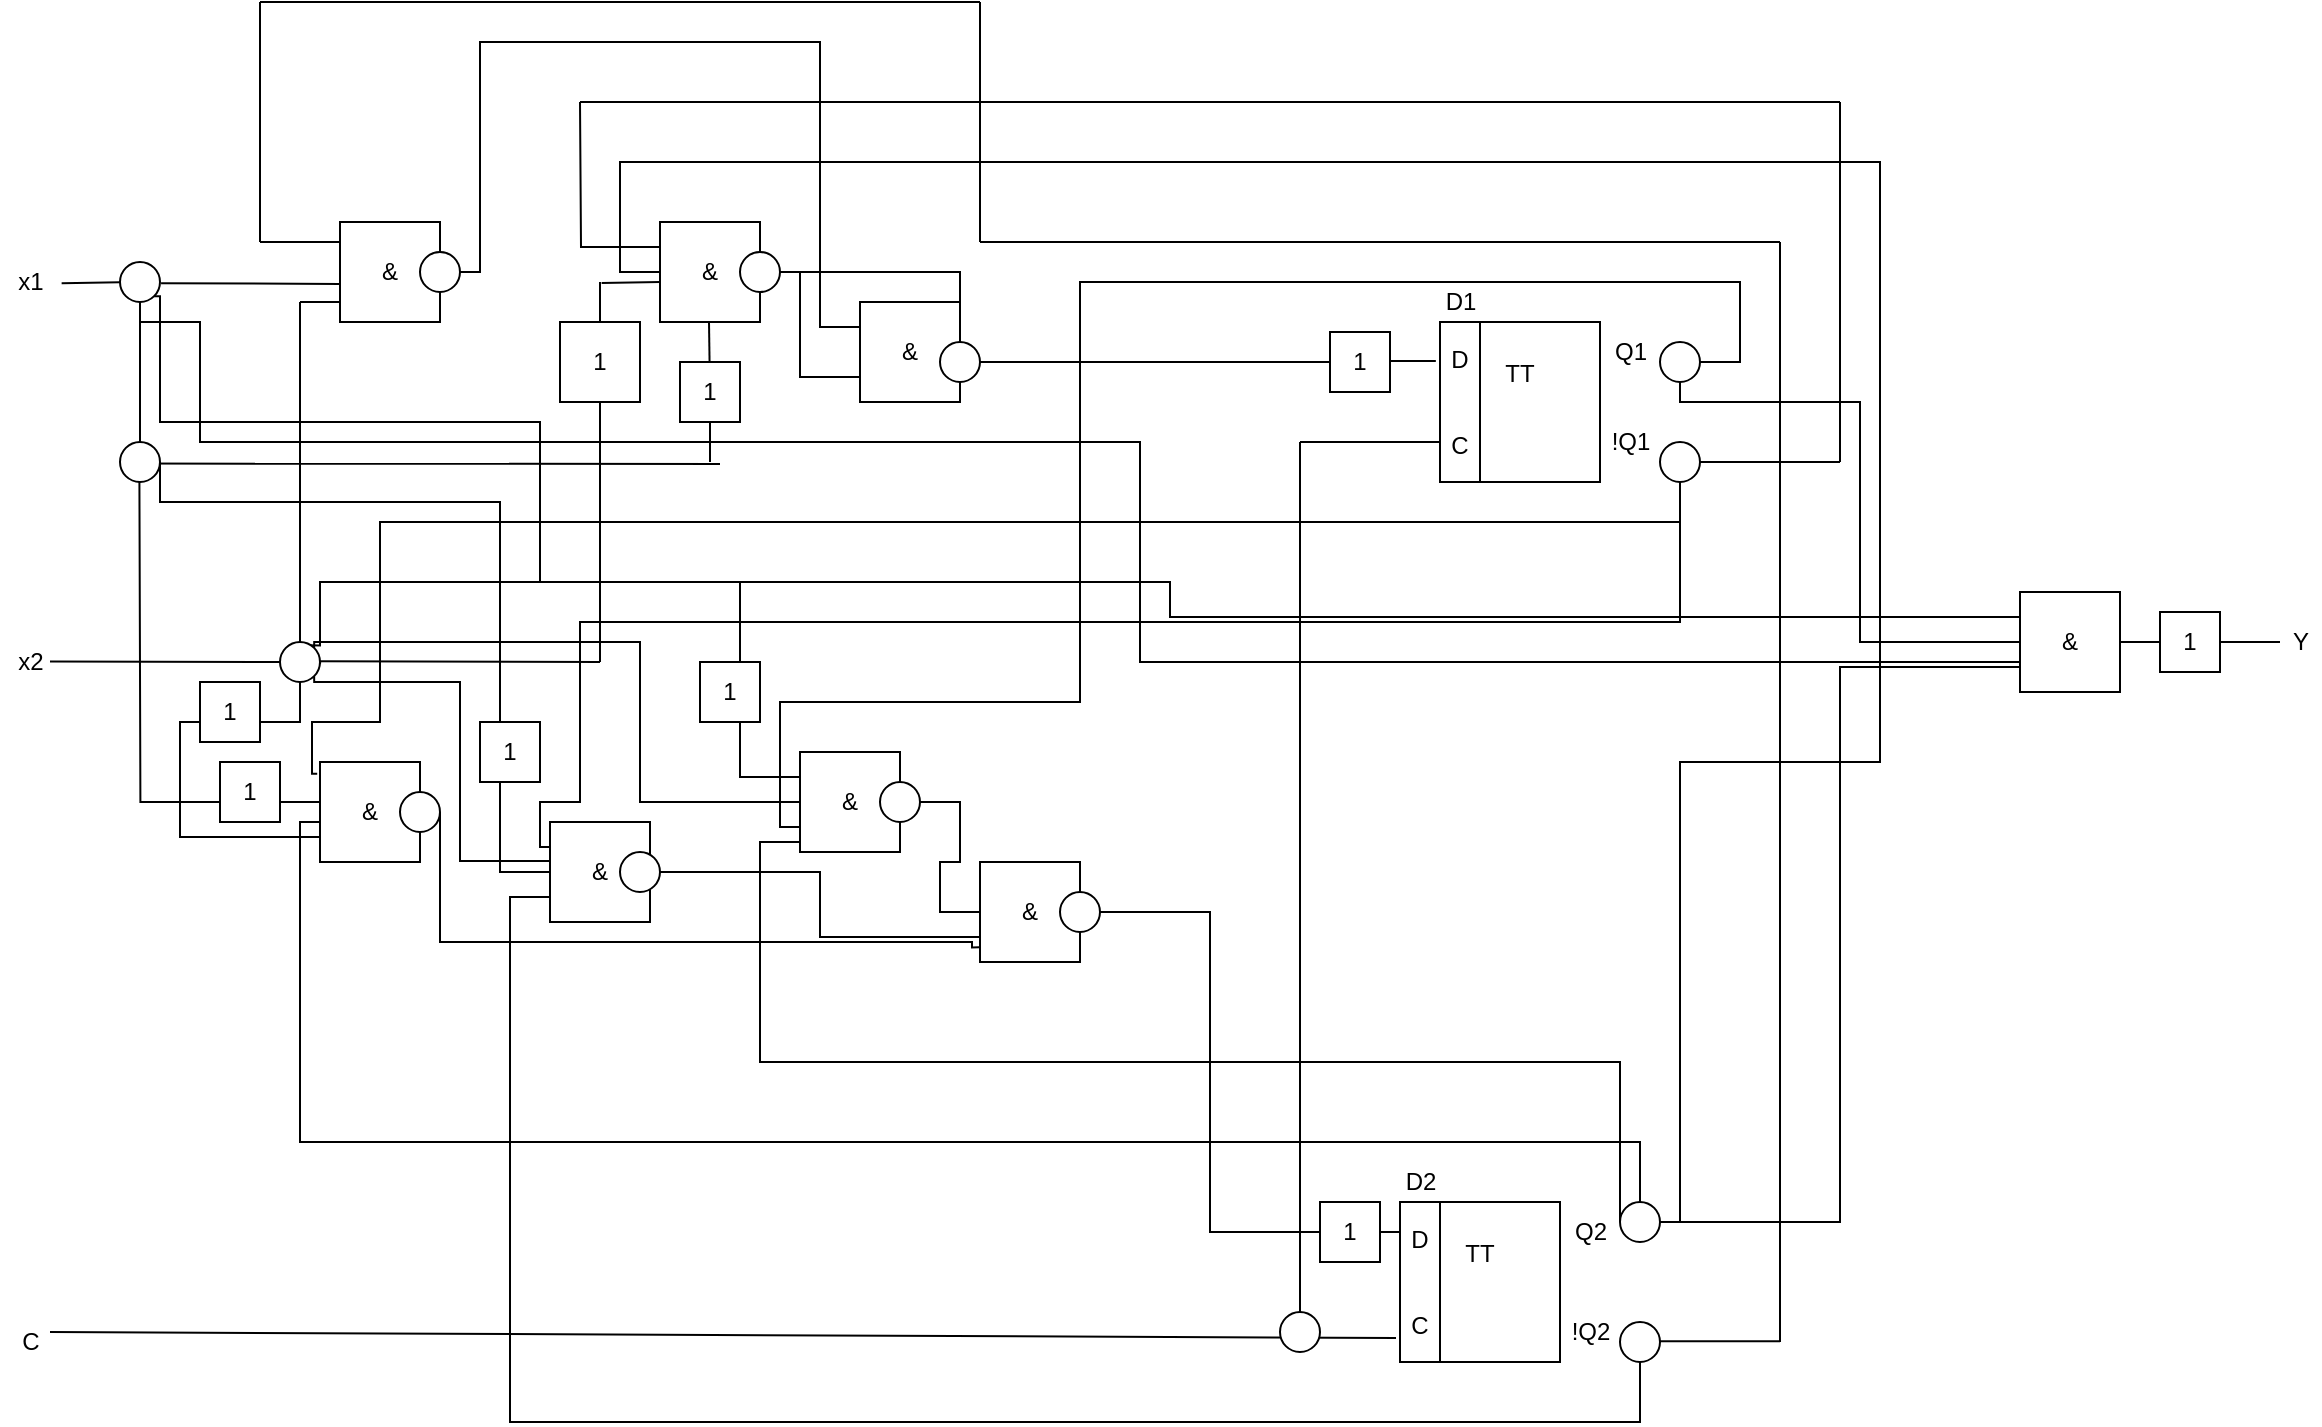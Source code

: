 <mxfile version="18.1.3" type="device"><diagram id="ZT6Itj3kqm267kz1-Qmz" name="Page-1"><mxGraphModel dx="1625" dy="2544" grid="1" gridSize="10" guides="1" tooltips="1" connect="1" arrows="1" fold="1" page="1" pageScale="1" pageWidth="1200" pageHeight="1600" math="0" shadow="0"><root><mxCell id="0"/><mxCell id="1" parent="0"/><mxCell id="6vRaYFMp5CqUmqlWnU94-1" value="TT&lt;br&gt;&lt;br&gt;&lt;br&gt;" style="whiteSpace=wrap;html=1;aspect=fixed;" vertex="1" parent="1"><mxGeometry x="750" y="120" width="80" height="80" as="geometry"/></mxCell><mxCell id="6vRaYFMp5CqUmqlWnU94-2" value="" style="endArrow=none;html=1;rounded=0;exitX=0.25;exitY=1;exitDx=0;exitDy=0;" edge="1" parent="1" source="6vRaYFMp5CqUmqlWnU94-1"><mxGeometry width="50" height="50" relative="1" as="geometry"><mxPoint x="720" y="170" as="sourcePoint"/><mxPoint x="770" y="120" as="targetPoint"/></mxGeometry></mxCell><mxCell id="6vRaYFMp5CqUmqlWnU94-5" value="D&lt;br&gt;&lt;br&gt;&lt;br&gt;C" style="text;html=1;strokeColor=none;fillColor=none;align=center;verticalAlign=middle;whiteSpace=wrap;rounded=0;" vertex="1" parent="1"><mxGeometry x="730" y="145" width="60" height="30" as="geometry"/></mxCell><mxCell id="6vRaYFMp5CqUmqlWnU94-6" value="TT&lt;br&gt;&lt;br&gt;&lt;br&gt;" style="whiteSpace=wrap;html=1;aspect=fixed;" vertex="1" parent="1"><mxGeometry x="730" y="560" width="80" height="80" as="geometry"/></mxCell><mxCell id="6vRaYFMp5CqUmqlWnU94-7" value="" style="endArrow=none;html=1;rounded=0;exitX=0.25;exitY=1;exitDx=0;exitDy=0;" edge="1" source="6vRaYFMp5CqUmqlWnU94-6" parent="1"><mxGeometry width="50" height="50" relative="1" as="geometry"><mxPoint x="700" y="610" as="sourcePoint"/><mxPoint x="750" y="560" as="targetPoint"/></mxGeometry></mxCell><mxCell id="6vRaYFMp5CqUmqlWnU94-8" value="D&lt;br&gt;&lt;br&gt;&lt;br&gt;C" style="text;html=1;strokeColor=none;fillColor=none;align=center;verticalAlign=middle;whiteSpace=wrap;rounded=0;" vertex="1" parent="1"><mxGeometry x="710" y="585" width="60" height="30" as="geometry"/></mxCell><mxCell id="6vRaYFMp5CqUmqlWnU94-10" value="x1" style="text;html=1;align=center;verticalAlign=middle;resizable=0;points=[];autosize=1;strokeColor=none;fillColor=none;" vertex="1" parent="1"><mxGeometry x="30" y="90" width="30" height="20" as="geometry"/></mxCell><mxCell id="6vRaYFMp5CqUmqlWnU94-11" value="x2" style="text;html=1;align=center;verticalAlign=middle;resizable=0;points=[];autosize=1;strokeColor=none;fillColor=none;" vertex="1" parent="1"><mxGeometry x="30" y="280" width="30" height="20" as="geometry"/></mxCell><mxCell id="6vRaYFMp5CqUmqlWnU94-12" value="C" style="text;html=1;align=center;verticalAlign=middle;resizable=0;points=[];autosize=1;strokeColor=none;fillColor=none;" vertex="1" parent="1"><mxGeometry x="35" y="620" width="20" height="20" as="geometry"/></mxCell><mxCell id="6vRaYFMp5CqUmqlWnU94-13" value="Y" style="text;html=1;align=center;verticalAlign=middle;resizable=0;points=[];autosize=1;strokeColor=none;fillColor=none;" vertex="1" parent="1"><mxGeometry x="1170" y="270" width="20" height="20" as="geometry"/></mxCell><mxCell id="6vRaYFMp5CqUmqlWnU94-14" value="Q1" style="text;html=1;align=center;verticalAlign=middle;resizable=0;points=[];autosize=1;strokeColor=none;fillColor=none;" vertex="1" parent="1"><mxGeometry x="830" y="125" width="30" height="20" as="geometry"/></mxCell><mxCell id="6vRaYFMp5CqUmqlWnU94-15" value="Q2" style="text;html=1;align=center;verticalAlign=middle;resizable=0;points=[];autosize=1;strokeColor=none;fillColor=none;" vertex="1" parent="1"><mxGeometry x="810" y="565" width="30" height="20" as="geometry"/></mxCell><mxCell id="6vRaYFMp5CqUmqlWnU94-16" value="!Q2" style="text;html=1;align=center;verticalAlign=middle;resizable=0;points=[];autosize=1;strokeColor=none;fillColor=none;" vertex="1" parent="1"><mxGeometry x="810" y="615" width="30" height="20" as="geometry"/></mxCell><mxCell id="6vRaYFMp5CqUmqlWnU94-17" value="!Q1" style="text;html=1;align=center;verticalAlign=middle;resizable=0;points=[];autosize=1;strokeColor=none;fillColor=none;" vertex="1" parent="1"><mxGeometry x="830" y="170" width="30" height="20" as="geometry"/></mxCell><mxCell id="6vRaYFMp5CqUmqlWnU94-20" value="D1" style="text;html=1;align=center;verticalAlign=middle;resizable=0;points=[];autosize=1;strokeColor=none;fillColor=none;" vertex="1" parent="1"><mxGeometry x="745" y="100" width="30" height="20" as="geometry"/></mxCell><mxCell id="6vRaYFMp5CqUmqlWnU94-21" value="D2" style="text;html=1;align=center;verticalAlign=middle;resizable=0;points=[];autosize=1;strokeColor=none;fillColor=none;" vertex="1" parent="1"><mxGeometry x="725" y="540" width="30" height="20" as="geometry"/></mxCell><mxCell id="6vRaYFMp5CqUmqlWnU94-22" value="" style="endArrow=none;html=1;rounded=0;entryX=-0.025;entryY=0.85;entryDx=0;entryDy=0;entryPerimeter=0;" edge="1" parent="1" target="6vRaYFMp5CqUmqlWnU94-6"><mxGeometry width="50" height="50" relative="1" as="geometry"><mxPoint x="55" y="625" as="sourcePoint"/><mxPoint x="710" y="625" as="targetPoint"/></mxGeometry></mxCell><mxCell id="6vRaYFMp5CqUmqlWnU94-28" value="" style="ellipse;whiteSpace=wrap;html=1;aspect=fixed;" vertex="1" parent="1"><mxGeometry x="670" y="615" width="20" height="20" as="geometry"/></mxCell><mxCell id="6vRaYFMp5CqUmqlWnU94-31" value="" style="endArrow=none;html=1;rounded=0;strokeColor=default;exitX=0.5;exitY=0;exitDx=0;exitDy=0;" edge="1" parent="1" source="6vRaYFMp5CqUmqlWnU94-28"><mxGeometry width="50" height="50" relative="1" as="geometry"><mxPoint x="650" y="470" as="sourcePoint"/><mxPoint x="680" y="180" as="targetPoint"/></mxGeometry></mxCell><mxCell id="6vRaYFMp5CqUmqlWnU94-32" value="" style="endArrow=none;html=1;rounded=0;strokeColor=default;entryX=0;entryY=0.75;entryDx=0;entryDy=0;" edge="1" parent="1" target="6vRaYFMp5CqUmqlWnU94-1"><mxGeometry width="50" height="50" relative="1" as="geometry"><mxPoint x="680" y="180" as="sourcePoint"/><mxPoint x="740" y="160" as="targetPoint"/></mxGeometry></mxCell><mxCell id="6vRaYFMp5CqUmqlWnU94-34" value="&amp;amp;" style="whiteSpace=wrap;html=1;aspect=fixed;" vertex="1" parent="1"><mxGeometry x="200" y="70" width="50" height="50" as="geometry"/></mxCell><mxCell id="6vRaYFMp5CqUmqlWnU94-35" value="" style="endArrow=none;html=1;rounded=0;strokeColor=default;exitX=1.027;exitY=0.53;exitDx=0;exitDy=0;exitPerimeter=0;startArrow=none;" edge="1" parent="1" source="6vRaYFMp5CqUmqlWnU94-55"><mxGeometry width="50" height="50" relative="1" as="geometry"><mxPoint x="90" y="140" as="sourcePoint"/><mxPoint x="200" y="101" as="targetPoint"/></mxGeometry></mxCell><mxCell id="6vRaYFMp5CqUmqlWnU94-36" value="" style="endArrow=none;html=1;rounded=0;strokeColor=default;" edge="1" parent="1"><mxGeometry width="50" height="50" relative="1" as="geometry"><mxPoint x="920" y="630" as="sourcePoint"/><mxPoint x="920" y="240" as="targetPoint"/></mxGeometry></mxCell><mxCell id="6vRaYFMp5CqUmqlWnU94-37" value="" style="endArrow=none;html=1;rounded=0;strokeColor=default;" edge="1" parent="1"><mxGeometry width="50" height="50" relative="1" as="geometry"><mxPoint x="840" y="629.58" as="sourcePoint"/><mxPoint x="920" y="629.58" as="targetPoint"/></mxGeometry></mxCell><mxCell id="6vRaYFMp5CqUmqlWnU94-38" value="" style="endArrow=none;html=1;rounded=0;strokeColor=default;" edge="1" parent="1"><mxGeometry width="50" height="50" relative="1" as="geometry"><mxPoint x="920" y="240" as="sourcePoint"/><mxPoint x="920" y="80" as="targetPoint"/></mxGeometry></mxCell><mxCell id="6vRaYFMp5CqUmqlWnU94-39" value="" style="endArrow=none;html=1;rounded=0;strokeColor=default;" edge="1" parent="1"><mxGeometry width="50" height="50" relative="1" as="geometry"><mxPoint x="520" y="80" as="sourcePoint"/><mxPoint x="920" y="80" as="targetPoint"/></mxGeometry></mxCell><mxCell id="6vRaYFMp5CqUmqlWnU94-40" value="" style="endArrow=none;html=1;rounded=0;strokeColor=default;" edge="1" parent="1"><mxGeometry width="50" height="50" relative="1" as="geometry"><mxPoint x="520" y="80" as="sourcePoint"/><mxPoint x="520" y="-40" as="targetPoint"/></mxGeometry></mxCell><mxCell id="6vRaYFMp5CqUmqlWnU94-41" value="" style="endArrow=none;html=1;rounded=0;strokeColor=default;" edge="1" parent="1"><mxGeometry width="50" height="50" relative="1" as="geometry"><mxPoint x="160" y="-40" as="sourcePoint"/><mxPoint x="520" y="-40" as="targetPoint"/></mxGeometry></mxCell><mxCell id="6vRaYFMp5CqUmqlWnU94-42" value="" style="endArrow=none;html=1;rounded=0;strokeColor=default;startArrow=none;" edge="1" parent="1"><mxGeometry width="50" height="50" relative="1" as="geometry"><mxPoint x="160" y="50" as="sourcePoint"/><mxPoint x="160" y="-40" as="targetPoint"/></mxGeometry></mxCell><mxCell id="6vRaYFMp5CqUmqlWnU94-43" value="" style="endArrow=none;html=1;rounded=0;strokeColor=default;" edge="1" parent="1"><mxGeometry width="50" height="50" relative="1" as="geometry"><mxPoint x="160" y="80" as="sourcePoint"/><mxPoint x="200" y="80" as="targetPoint"/></mxGeometry></mxCell><mxCell id="6vRaYFMp5CqUmqlWnU94-45" value="" style="endArrow=none;html=1;rounded=0;strokeColor=default;" edge="1" parent="1"><mxGeometry width="50" height="50" relative="1" as="geometry"><mxPoint x="160" y="80" as="sourcePoint"/><mxPoint x="160" y="50" as="targetPoint"/></mxGeometry></mxCell><mxCell id="6vRaYFMp5CqUmqlWnU94-97" style="edgeStyle=orthogonalEdgeStyle;rounded=0;orthogonalLoop=1;jettySize=auto;html=1;entryX=0;entryY=0.6;entryDx=0;entryDy=0;entryPerimeter=0;endArrow=none;endFill=0;strokeColor=default;" edge="1" parent="1" source="6vRaYFMp5CqUmqlWnU94-46" target="6vRaYFMp5CqUmqlWnU94-86"><mxGeometry relative="1" as="geometry"><Array as="points"><mxPoint x="850" y="530"/><mxPoint x="180" y="530"/><mxPoint x="180" y="370"/></Array></mxGeometry></mxCell><mxCell id="6vRaYFMp5CqUmqlWnU94-118" style="edgeStyle=orthogonalEdgeStyle;rounded=0;orthogonalLoop=1;jettySize=auto;html=1;entryX=0;entryY=0.9;entryDx=0;entryDy=0;entryPerimeter=0;endArrow=none;endFill=0;strokeColor=default;" edge="1" parent="1" source="6vRaYFMp5CqUmqlWnU94-46" target="6vRaYFMp5CqUmqlWnU94-113"><mxGeometry relative="1" as="geometry"><Array as="points"><mxPoint x="840" y="490"/><mxPoint x="410" y="490"/><mxPoint x="410" y="380"/></Array></mxGeometry></mxCell><mxCell id="6vRaYFMp5CqUmqlWnU94-135" style="edgeStyle=orthogonalEdgeStyle;rounded=0;orthogonalLoop=1;jettySize=auto;html=1;entryX=0;entryY=0.75;entryDx=0;entryDy=0;endArrow=none;endFill=0;strokeColor=default;" edge="1" parent="1" source="6vRaYFMp5CqUmqlWnU94-46" target="6vRaYFMp5CqUmqlWnU94-129"><mxGeometry relative="1" as="geometry"/></mxCell><mxCell id="6vRaYFMp5CqUmqlWnU94-46" value="" style="ellipse;whiteSpace=wrap;html=1;aspect=fixed;" vertex="1" parent="1"><mxGeometry x="840" y="560" width="20" height="20" as="geometry"/></mxCell><mxCell id="6vRaYFMp5CqUmqlWnU94-103" style="edgeStyle=orthogonalEdgeStyle;rounded=0;orthogonalLoop=1;jettySize=auto;html=1;entryX=0;entryY=0.75;entryDx=0;entryDy=0;endArrow=none;endFill=0;strokeColor=default;" edge="1" parent="1" source="6vRaYFMp5CqUmqlWnU94-48" target="6vRaYFMp5CqUmqlWnU94-98"><mxGeometry relative="1" as="geometry"><Array as="points"><mxPoint x="850" y="670"/><mxPoint x="285" y="670"/><mxPoint x="285" y="407"/></Array></mxGeometry></mxCell><mxCell id="6vRaYFMp5CqUmqlWnU94-48" value="" style="ellipse;whiteSpace=wrap;html=1;aspect=fixed;" vertex="1" parent="1"><mxGeometry x="840" y="620" width="20" height="20" as="geometry"/></mxCell><mxCell id="6vRaYFMp5CqUmqlWnU94-117" style="edgeStyle=orthogonalEdgeStyle;rounded=0;orthogonalLoop=1;jettySize=auto;html=1;entryX=0;entryY=0.75;entryDx=0;entryDy=0;endArrow=none;endFill=0;strokeColor=default;" edge="1" parent="1" source="6vRaYFMp5CqUmqlWnU94-49" target="6vRaYFMp5CqUmqlWnU94-113"><mxGeometry relative="1" as="geometry"><Array as="points"><mxPoint x="900" y="140"/><mxPoint x="900" y="100"/><mxPoint x="570" y="100"/><mxPoint x="570" y="310"/><mxPoint x="420" y="310"/><mxPoint x="420" y="373"/></Array></mxGeometry></mxCell><mxCell id="6vRaYFMp5CqUmqlWnU94-134" style="edgeStyle=orthogonalEdgeStyle;rounded=0;orthogonalLoop=1;jettySize=auto;html=1;entryX=0;entryY=0.5;entryDx=0;entryDy=0;endArrow=none;endFill=0;strokeColor=default;" edge="1" parent="1" source="6vRaYFMp5CqUmqlWnU94-49" target="6vRaYFMp5CqUmqlWnU94-129"><mxGeometry relative="1" as="geometry"><Array as="points"><mxPoint x="870" y="160"/><mxPoint x="960" y="160"/><mxPoint x="960" y="280"/></Array></mxGeometry></mxCell><mxCell id="6vRaYFMp5CqUmqlWnU94-49" value="" style="ellipse;whiteSpace=wrap;html=1;aspect=fixed;" vertex="1" parent="1"><mxGeometry x="860" y="130" width="20" height="20" as="geometry"/></mxCell><mxCell id="6vRaYFMp5CqUmqlWnU94-96" style="edgeStyle=orthogonalEdgeStyle;rounded=0;orthogonalLoop=1;jettySize=auto;html=1;entryX=-0.028;entryY=0.118;entryDx=0;entryDy=0;entryPerimeter=0;endArrow=none;endFill=0;strokeColor=default;" edge="1" parent="1" source="6vRaYFMp5CqUmqlWnU94-50" target="6vRaYFMp5CqUmqlWnU94-86"><mxGeometry relative="1" as="geometry"><Array as="points"><mxPoint x="870" y="220"/><mxPoint x="220" y="220"/><mxPoint x="220" y="320"/><mxPoint x="186" y="320"/><mxPoint x="186" y="346"/></Array></mxGeometry></mxCell><mxCell id="6vRaYFMp5CqUmqlWnU94-104" style="edgeStyle=orthogonalEdgeStyle;rounded=0;orthogonalLoop=1;jettySize=auto;html=1;entryX=0;entryY=0.25;entryDx=0;entryDy=0;endArrow=none;endFill=0;strokeColor=default;" edge="1" parent="1" source="6vRaYFMp5CqUmqlWnU94-50" target="6vRaYFMp5CqUmqlWnU94-98"><mxGeometry relative="1" as="geometry"><Array as="points"><mxPoint x="870" y="270"/><mxPoint x="320" y="270"/><mxPoint x="320" y="360"/><mxPoint x="300" y="360"/><mxPoint x="300" y="383"/></Array></mxGeometry></mxCell><mxCell id="6vRaYFMp5CqUmqlWnU94-50" value="" style="ellipse;whiteSpace=wrap;html=1;aspect=fixed;" vertex="1" parent="1"><mxGeometry x="860" y="180" width="20" height="20" as="geometry"/></mxCell><mxCell id="6vRaYFMp5CqUmqlWnU94-51" value="" style="endArrow=none;html=1;rounded=0;strokeColor=default;exitX=1.027;exitY=0.53;exitDx=0;exitDy=0;exitPerimeter=0;startArrow=none;" edge="1" parent="1" source="6vRaYFMp5CqUmqlWnU94-62"><mxGeometry width="50" height="50" relative="1" as="geometry"><mxPoint x="55.0" y="289.77" as="sourcePoint"/><mxPoint x="180" y="289" as="targetPoint"/></mxGeometry></mxCell><mxCell id="6vRaYFMp5CqUmqlWnU94-52" value="" style="endArrow=none;html=1;rounded=0;strokeColor=default;" edge="1" parent="1"><mxGeometry width="50" height="50" relative="1" as="geometry"><mxPoint x="180" y="290" as="sourcePoint"/><mxPoint x="180" y="110" as="targetPoint"/></mxGeometry></mxCell><mxCell id="6vRaYFMp5CqUmqlWnU94-53" value="" style="endArrow=none;html=1;rounded=0;strokeColor=default;entryX=0;entryY=0.8;entryDx=0;entryDy=0;entryPerimeter=0;" edge="1" parent="1" target="6vRaYFMp5CqUmqlWnU94-34"><mxGeometry width="50" height="50" relative="1" as="geometry"><mxPoint x="180" y="110" as="sourcePoint"/><mxPoint x="250" y="140" as="targetPoint"/></mxGeometry></mxCell><mxCell id="6vRaYFMp5CqUmqlWnU94-109" value="" style="edgeStyle=orthogonalEdgeStyle;rounded=0;orthogonalLoop=1;jettySize=auto;html=1;endArrow=none;endFill=0;strokeColor=default;" edge="1" parent="1" source="6vRaYFMp5CqUmqlWnU94-54" target="6vRaYFMp5CqUmqlWnU94-107"><mxGeometry relative="1" as="geometry"/></mxCell><mxCell id="6vRaYFMp5CqUmqlWnU94-54" value="&amp;amp;" style="whiteSpace=wrap;html=1;aspect=fixed;" vertex="1" parent="1"><mxGeometry x="360" y="70" width="50" height="50" as="geometry"/></mxCell><mxCell id="6vRaYFMp5CqUmqlWnU94-114" style="edgeStyle=orthogonalEdgeStyle;rounded=0;orthogonalLoop=1;jettySize=auto;html=1;entryX=0;entryY=0.25;entryDx=0;entryDy=0;endArrow=none;endFill=0;strokeColor=default;exitX=1;exitY=1;exitDx=0;exitDy=0;" edge="1" parent="1" source="6vRaYFMp5CqUmqlWnU94-55" target="6vRaYFMp5CqUmqlWnU94-113"><mxGeometry relative="1" as="geometry"><Array as="points"><mxPoint x="110" y="107"/><mxPoint x="110" y="170"/><mxPoint x="300" y="170"/><mxPoint x="300" y="250"/><mxPoint x="400" y="250"/><mxPoint x="400" y="348"/></Array></mxGeometry></mxCell><mxCell id="6vRaYFMp5CqUmqlWnU94-133" style="edgeStyle=orthogonalEdgeStyle;rounded=0;orthogonalLoop=1;jettySize=auto;html=1;entryX=0;entryY=0.75;entryDx=0;entryDy=0;endArrow=none;endFill=0;strokeColor=default;" edge="1" parent="1" source="6vRaYFMp5CqUmqlWnU94-55" target="6vRaYFMp5CqUmqlWnU94-129"><mxGeometry relative="1" as="geometry"><Array as="points"><mxPoint x="100" y="120"/><mxPoint x="130" y="120"/><mxPoint x="130" y="180"/><mxPoint x="600" y="180"/><mxPoint x="600" y="290"/><mxPoint x="1040" y="290"/></Array></mxGeometry></mxCell><mxCell id="6vRaYFMp5CqUmqlWnU94-55" value="" style="ellipse;whiteSpace=wrap;html=1;aspect=fixed;" vertex="1" parent="1"><mxGeometry x="90" y="90" width="20" height="20" as="geometry"/></mxCell><mxCell id="6vRaYFMp5CqUmqlWnU94-56" value="" style="endArrow=none;html=1;rounded=0;strokeColor=default;exitX=1.027;exitY=0.53;exitDx=0;exitDy=0;exitPerimeter=0;" edge="1" parent="1" source="6vRaYFMp5CqUmqlWnU94-10" target="6vRaYFMp5CqUmqlWnU94-55"><mxGeometry width="50" height="50" relative="1" as="geometry"><mxPoint x="60.81" y="100.6" as="sourcePoint"/><mxPoint x="200" y="101" as="targetPoint"/></mxGeometry></mxCell><mxCell id="6vRaYFMp5CqUmqlWnU94-57" value="" style="endArrow=none;html=1;rounded=0;strokeColor=default;entryX=0.5;entryY=1;entryDx=0;entryDy=0;startArrow=none;" edge="1" parent="1" source="6vRaYFMp5CqUmqlWnU94-87" target="6vRaYFMp5CqUmqlWnU94-55"><mxGeometry width="50" height="50" relative="1" as="geometry"><mxPoint x="100" y="190" as="sourcePoint"/><mxPoint x="120" y="150" as="targetPoint"/></mxGeometry></mxCell><mxCell id="6vRaYFMp5CqUmqlWnU94-58" value="" style="endArrow=none;html=1;rounded=0;strokeColor=default;exitX=1.027;exitY=0.53;exitDx=0;exitDy=0;exitPerimeter=0;" edge="1" parent="1"><mxGeometry width="50" height="50" relative="1" as="geometry"><mxPoint x="100.0" y="190.77" as="sourcePoint"/><mxPoint x="390" y="191" as="targetPoint"/></mxGeometry></mxCell><mxCell id="6vRaYFMp5CqUmqlWnU94-60" value="" style="endArrow=none;html=1;rounded=0;strokeColor=default;startArrow=none;" edge="1" parent="1" source="6vRaYFMp5CqUmqlWnU94-59"><mxGeometry width="50" height="50" relative="1" as="geometry"><mxPoint x="385" y="190" as="sourcePoint"/><mxPoint x="384.5" y="120" as="targetPoint"/></mxGeometry></mxCell><mxCell id="6vRaYFMp5CqUmqlWnU94-59" value="1" style="whiteSpace=wrap;html=1;aspect=fixed;" vertex="1" parent="1"><mxGeometry x="370" y="140" width="30" height="30" as="geometry"/></mxCell><mxCell id="6vRaYFMp5CqUmqlWnU94-61" value="" style="endArrow=none;html=1;rounded=0;strokeColor=default;" edge="1" parent="1" target="6vRaYFMp5CqUmqlWnU94-59"><mxGeometry width="50" height="50" relative="1" as="geometry"><mxPoint x="385" y="190" as="sourcePoint"/><mxPoint x="384.5" y="120" as="targetPoint"/></mxGeometry></mxCell><mxCell id="6vRaYFMp5CqUmqlWnU94-91" style="edgeStyle=orthogonalEdgeStyle;rounded=0;orthogonalLoop=1;jettySize=auto;html=1;entryX=0;entryY=0.75;entryDx=0;entryDy=0;endArrow=none;endFill=0;strokeColor=default;" edge="1" parent="1" source="6vRaYFMp5CqUmqlWnU94-62" target="6vRaYFMp5CqUmqlWnU94-86"><mxGeometry relative="1" as="geometry"><Array as="points"><mxPoint x="180" y="320"/><mxPoint x="120" y="320"/><mxPoint x="120" y="377"/></Array></mxGeometry></mxCell><mxCell id="6vRaYFMp5CqUmqlWnU94-105" style="edgeStyle=orthogonalEdgeStyle;rounded=0;orthogonalLoop=1;jettySize=auto;html=1;endArrow=none;endFill=0;strokeColor=default;entryX=-0.002;entryY=0.39;entryDx=0;entryDy=0;entryPerimeter=0;exitX=1;exitY=1;exitDx=0;exitDy=0;" edge="1" parent="1" source="6vRaYFMp5CqUmqlWnU94-62" target="6vRaYFMp5CqUmqlWnU94-98"><mxGeometry relative="1" as="geometry"><mxPoint x="300" y="390" as="targetPoint"/><Array as="points"><mxPoint x="187" y="300"/><mxPoint x="260" y="300"/><mxPoint x="260" y="390"/></Array></mxGeometry></mxCell><mxCell id="6vRaYFMp5CqUmqlWnU94-116" style="edgeStyle=orthogonalEdgeStyle;rounded=0;orthogonalLoop=1;jettySize=auto;html=1;entryX=0;entryY=0.5;entryDx=0;entryDy=0;endArrow=none;endFill=0;strokeColor=default;exitX=1;exitY=0;exitDx=0;exitDy=0;" edge="1" parent="1" source="6vRaYFMp5CqUmqlWnU94-62" target="6vRaYFMp5CqUmqlWnU94-113"><mxGeometry relative="1" as="geometry"><Array as="points"><mxPoint x="187" y="280"/><mxPoint x="350" y="280"/><mxPoint x="350" y="360"/></Array></mxGeometry></mxCell><mxCell id="6vRaYFMp5CqUmqlWnU94-132" style="edgeStyle=orthogonalEdgeStyle;rounded=0;orthogonalLoop=1;jettySize=auto;html=1;entryX=0;entryY=0.25;entryDx=0;entryDy=0;endArrow=none;endFill=0;strokeColor=default;exitX=0.683;exitY=0.083;exitDx=0;exitDy=0;exitPerimeter=0;" edge="1" parent="1" source="6vRaYFMp5CqUmqlWnU94-62" target="6vRaYFMp5CqUmqlWnU94-129"><mxGeometry relative="1" as="geometry"><Array as="points"><mxPoint x="190" y="282"/><mxPoint x="190" y="250"/><mxPoint x="615" y="250"/><mxPoint x="615" y="267"/></Array></mxGeometry></mxCell><mxCell id="6vRaYFMp5CqUmqlWnU94-62" value="" style="ellipse;whiteSpace=wrap;html=1;aspect=fixed;" vertex="1" parent="1"><mxGeometry x="170" y="280" width="20" height="20" as="geometry"/></mxCell><mxCell id="6vRaYFMp5CqUmqlWnU94-63" value="" style="endArrow=none;html=1;rounded=0;strokeColor=default;exitX=1.027;exitY=0.53;exitDx=0;exitDy=0;exitPerimeter=0;" edge="1" parent="1" target="6vRaYFMp5CqUmqlWnU94-62"><mxGeometry width="50" height="50" relative="1" as="geometry"><mxPoint x="55.0" y="289.77" as="sourcePoint"/><mxPoint x="180" y="289" as="targetPoint"/></mxGeometry></mxCell><mxCell id="6vRaYFMp5CqUmqlWnU94-64" value="" style="endArrow=none;html=1;rounded=0;strokeColor=default;exitX=1.027;exitY=0.53;exitDx=0;exitDy=0;exitPerimeter=0;" edge="1" parent="1"><mxGeometry width="50" height="50" relative="1" as="geometry"><mxPoint x="190.0" y="289.58" as="sourcePoint"/><mxPoint x="330" y="290" as="targetPoint"/></mxGeometry></mxCell><mxCell id="6vRaYFMp5CqUmqlWnU94-65" value="" style="endArrow=none;html=1;rounded=0;strokeColor=default;startArrow=none;" edge="1" parent="1" source="6vRaYFMp5CqUmqlWnU94-67"><mxGeometry width="50" height="50" relative="1" as="geometry"><mxPoint x="330" y="290" as="sourcePoint"/><mxPoint x="330" y="100" as="targetPoint"/></mxGeometry></mxCell><mxCell id="6vRaYFMp5CqUmqlWnU94-66" value="" style="endArrow=none;html=1;rounded=0;strokeColor=default;exitX=1.027;exitY=0.53;exitDx=0;exitDy=0;exitPerimeter=0;" edge="1" parent="1"><mxGeometry width="50" height="50" relative="1" as="geometry"><mxPoint x="330.81" y="100.45" as="sourcePoint"/><mxPoint x="360.001" y="99.997" as="targetPoint"/></mxGeometry></mxCell><mxCell id="6vRaYFMp5CqUmqlWnU94-67" value="1" style="whiteSpace=wrap;html=1;aspect=fixed;" vertex="1" parent="1"><mxGeometry x="310" y="120" width="40" height="40" as="geometry"/></mxCell><mxCell id="6vRaYFMp5CqUmqlWnU94-68" value="" style="endArrow=none;html=1;rounded=0;strokeColor=default;" edge="1" parent="1" target="6vRaYFMp5CqUmqlWnU94-67"><mxGeometry width="50" height="50" relative="1" as="geometry"><mxPoint x="330" y="290" as="sourcePoint"/><mxPoint x="330" y="100" as="targetPoint"/></mxGeometry></mxCell><mxCell id="6vRaYFMp5CqUmqlWnU94-71" value="" style="endArrow=none;html=1;rounded=0;strokeColor=default;entryX=0;entryY=0.75;entryDx=0;entryDy=0;" edge="1" parent="1"><mxGeometry width="50" height="50" relative="1" as="geometry"><mxPoint x="880" y="190" as="sourcePoint"/><mxPoint x="950" y="190" as="targetPoint"/></mxGeometry></mxCell><mxCell id="6vRaYFMp5CqUmqlWnU94-72" value="" style="endArrow=none;html=1;rounded=0;strokeColor=default;" edge="1" parent="1"><mxGeometry width="50" height="50" relative="1" as="geometry"><mxPoint x="950" y="190" as="sourcePoint"/><mxPoint x="950" y="10" as="targetPoint"/></mxGeometry></mxCell><mxCell id="6vRaYFMp5CqUmqlWnU94-73" value="" style="endArrow=none;html=1;rounded=0;strokeColor=default;" edge="1" parent="1"><mxGeometry width="50" height="50" relative="1" as="geometry"><mxPoint x="320" y="10" as="sourcePoint"/><mxPoint x="950" y="10" as="targetPoint"/></mxGeometry></mxCell><mxCell id="6vRaYFMp5CqUmqlWnU94-74" value="" style="endArrow=none;html=1;rounded=0;strokeColor=default;edgeStyle=orthogonalEdgeStyle;" edge="1" parent="1"><mxGeometry width="50" height="50" relative="1" as="geometry"><mxPoint x="320" y="10" as="sourcePoint"/><mxPoint x="950" y="10.0" as="targetPoint"/><Array as="points"><mxPoint x="480" y="10"/><mxPoint x="480" y="10"/></Array></mxGeometry></mxCell><mxCell id="6vRaYFMp5CqUmqlWnU94-75" value="" style="endArrow=none;html=1;rounded=0;strokeColor=default;exitX=0;exitY=0.25;exitDx=0;exitDy=0;edgeStyle=orthogonalEdgeStyle;" edge="1" parent="1" source="6vRaYFMp5CqUmqlWnU94-54"><mxGeometry width="50" height="50" relative="1" as="geometry"><mxPoint x="280" y="70" as="sourcePoint"/><mxPoint x="320" y="10" as="targetPoint"/></mxGeometry></mxCell><mxCell id="6vRaYFMp5CqUmqlWnU94-76" value="" style="endArrow=none;html=1;rounded=0;strokeColor=default;exitX=1;exitY=0.5;exitDx=0;exitDy=0;entryX=0;entryY=0.5;entryDx=0;entryDy=0;edgeStyle=orthogonalEdgeStyle;" edge="1" parent="1" source="6vRaYFMp5CqUmqlWnU94-46" target="6vRaYFMp5CqUmqlWnU94-54"><mxGeometry width="50" height="50" relative="1" as="geometry"><mxPoint x="810" y="520" as="sourcePoint"/><mxPoint x="860" y="470" as="targetPoint"/><Array as="points"><mxPoint x="870" y="570"/><mxPoint x="870" y="340"/><mxPoint x="970" y="340"/><mxPoint x="970" y="40"/><mxPoint x="340" y="40"/><mxPoint x="340" y="95"/></Array></mxGeometry></mxCell><mxCell id="6vRaYFMp5CqUmqlWnU94-77" value="&amp;amp;" style="whiteSpace=wrap;html=1;aspect=fixed;" vertex="1" parent="1"><mxGeometry x="460" y="110" width="50" height="50" as="geometry"/></mxCell><mxCell id="6vRaYFMp5CqUmqlWnU94-78" value="" style="endArrow=none;html=1;rounded=0;strokeColor=default;exitX=1;exitY=0.5;exitDx=0;exitDy=0;entryX=0;entryY=0.25;entryDx=0;entryDy=0;edgeStyle=orthogonalEdgeStyle;" edge="1" parent="1" source="6vRaYFMp5CqUmqlWnU94-34" target="6vRaYFMp5CqUmqlWnU94-77"><mxGeometry width="50" height="50" relative="1" as="geometry"><mxPoint x="260" y="40" as="sourcePoint"/><mxPoint x="310" y="-10" as="targetPoint"/><Array as="points"><mxPoint x="270" y="95"/><mxPoint x="270" y="-20"/><mxPoint x="440" y="-20"/><mxPoint x="440" y="123"/></Array></mxGeometry></mxCell><mxCell id="6vRaYFMp5CqUmqlWnU94-79" value="" style="endArrow=none;html=1;rounded=0;strokeColor=default;exitX=1;exitY=0.5;exitDx=0;exitDy=0;entryX=0;entryY=0.75;entryDx=0;entryDy=0;edgeStyle=orthogonalEdgeStyle;" edge="1" parent="1" source="6vRaYFMp5CqUmqlWnU94-54" target="6vRaYFMp5CqUmqlWnU94-77"><mxGeometry width="50" height="50" relative="1" as="geometry"><mxPoint x="410" y="240" as="sourcePoint"/><mxPoint x="460" y="190" as="targetPoint"/><Array as="points"><mxPoint x="430" y="95"/><mxPoint x="430" y="147"/></Array></mxGeometry></mxCell><mxCell id="6vRaYFMp5CqUmqlWnU94-81" value="" style="endArrow=none;html=1;rounded=0;strokeColor=default;startArrow=none;" edge="1" parent="1" source="6vRaYFMp5CqUmqlWnU94-107" target="6vRaYFMp5CqUmqlWnU94-82"><mxGeometry width="50" height="50" relative="1" as="geometry"><mxPoint x="510" y="140" as="sourcePoint"/><mxPoint x="690" y="140" as="targetPoint"/></mxGeometry></mxCell><mxCell id="6vRaYFMp5CqUmqlWnU94-84" style="edgeStyle=orthogonalEdgeStyle;rounded=0;orthogonalLoop=1;jettySize=auto;html=1;entryX=-0.026;entryY=0.244;entryDx=0;entryDy=0;entryPerimeter=0;strokeColor=default;endArrow=none;endFill=0;" edge="1" parent="1" source="6vRaYFMp5CqUmqlWnU94-82" target="6vRaYFMp5CqUmqlWnU94-1"><mxGeometry relative="1" as="geometry"><Array as="points"><mxPoint x="745" y="140"/></Array></mxGeometry></mxCell><mxCell id="6vRaYFMp5CqUmqlWnU94-82" value="1" style="whiteSpace=wrap;html=1;aspect=fixed;" vertex="1" parent="1"><mxGeometry x="695" y="125" width="30" height="30" as="geometry"/></mxCell><mxCell id="6vRaYFMp5CqUmqlWnU94-123" style="edgeStyle=orthogonalEdgeStyle;rounded=0;orthogonalLoop=1;jettySize=auto;html=1;entryX=-0.007;entryY=0.853;entryDx=0;entryDy=0;entryPerimeter=0;endArrow=none;endFill=0;strokeColor=default;exitX=1;exitY=0.5;exitDx=0;exitDy=0;" edge="1" parent="1" source="6vRaYFMp5CqUmqlWnU94-111" target="6vRaYFMp5CqUmqlWnU94-120"><mxGeometry relative="1" as="geometry"><Array as="points"><mxPoint x="250" y="430"/><mxPoint x="516" y="430"/><mxPoint x="516" y="433"/></Array></mxGeometry></mxCell><mxCell id="6vRaYFMp5CqUmqlWnU94-86" value="&amp;amp;" style="whiteSpace=wrap;html=1;aspect=fixed;" vertex="1" parent="1"><mxGeometry x="190" y="340" width="50" height="50" as="geometry"/></mxCell><mxCell id="6vRaYFMp5CqUmqlWnU94-99" style="edgeStyle=orthogonalEdgeStyle;rounded=0;orthogonalLoop=1;jettySize=auto;html=1;entryX=0;entryY=0.5;entryDx=0;entryDy=0;endArrow=none;endFill=0;strokeColor=default;" edge="1" parent="1" source="6vRaYFMp5CqUmqlWnU94-87" target="6vRaYFMp5CqUmqlWnU94-98"><mxGeometry relative="1" as="geometry"><Array as="points"><mxPoint x="110" y="210"/><mxPoint x="280" y="210"/><mxPoint x="280" y="395"/></Array></mxGeometry></mxCell><mxCell id="6vRaYFMp5CqUmqlWnU94-87" value="" style="ellipse;whiteSpace=wrap;html=1;aspect=fixed;" vertex="1" parent="1"><mxGeometry x="90" y="180" width="20" height="20" as="geometry"/></mxCell><mxCell id="6vRaYFMp5CqUmqlWnU94-89" value="" style="endArrow=none;html=1;rounded=0;strokeColor=default;entryX=0.5;entryY=1;entryDx=0;entryDy=0;startArrow=none;exitX=0;exitY=0.4;exitDx=0;exitDy=0;exitPerimeter=0;edgeStyle=orthogonalEdgeStyle;" edge="1" parent="1" source="6vRaYFMp5CqUmqlWnU94-86"><mxGeometry width="50" height="50" relative="1" as="geometry"><mxPoint x="99.71" y="270" as="sourcePoint"/><mxPoint x="99.71" y="200" as="targetPoint"/></mxGeometry></mxCell><mxCell id="6vRaYFMp5CqUmqlWnU94-90" value="1" style="whiteSpace=wrap;html=1;aspect=fixed;" vertex="1" parent="1"><mxGeometry x="140" y="340" width="30" height="30" as="geometry"/></mxCell><mxCell id="6vRaYFMp5CqUmqlWnU94-92" value="1" style="whiteSpace=wrap;html=1;aspect=fixed;" vertex="1" parent="1"><mxGeometry x="130" y="300" width="30" height="30" as="geometry"/></mxCell><mxCell id="6vRaYFMp5CqUmqlWnU94-98" value="&amp;amp;" style="whiteSpace=wrap;html=1;aspect=fixed;" vertex="1" parent="1"><mxGeometry x="305" y="370" width="50" height="50" as="geometry"/></mxCell><mxCell id="6vRaYFMp5CqUmqlWnU94-100" value="1" style="whiteSpace=wrap;html=1;aspect=fixed;" vertex="1" parent="1"><mxGeometry x="270" y="320" width="30" height="30" as="geometry"/></mxCell><mxCell id="6vRaYFMp5CqUmqlWnU94-106" value="" style="ellipse;whiteSpace=wrap;html=1;aspect=fixed;" vertex="1" parent="1"><mxGeometry x="400" y="85" width="20" height="20" as="geometry"/></mxCell><mxCell id="6vRaYFMp5CqUmqlWnU94-107" value="" style="ellipse;whiteSpace=wrap;html=1;aspect=fixed;" vertex="1" parent="1"><mxGeometry x="500" y="130" width="20" height="20" as="geometry"/></mxCell><mxCell id="6vRaYFMp5CqUmqlWnU94-108" value="" style="endArrow=none;html=1;rounded=0;strokeColor=default;" edge="1" parent="1" target="6vRaYFMp5CqUmqlWnU94-107"><mxGeometry width="50" height="50" relative="1" as="geometry"><mxPoint x="510" y="140" as="sourcePoint"/><mxPoint x="695" y="140" as="targetPoint"/></mxGeometry></mxCell><mxCell id="6vRaYFMp5CqUmqlWnU94-110" value="" style="ellipse;whiteSpace=wrap;html=1;aspect=fixed;" vertex="1" parent="1"><mxGeometry x="240" y="85" width="20" height="20" as="geometry"/></mxCell><mxCell id="6vRaYFMp5CqUmqlWnU94-111" value="" style="ellipse;whiteSpace=wrap;html=1;aspect=fixed;" vertex="1" parent="1"><mxGeometry x="230" y="355" width="20" height="20" as="geometry"/></mxCell><mxCell id="6vRaYFMp5CqUmqlWnU94-122" style="edgeStyle=orthogonalEdgeStyle;rounded=0;orthogonalLoop=1;jettySize=auto;html=1;entryX=0;entryY=0.75;entryDx=0;entryDy=0;endArrow=none;endFill=0;strokeColor=default;" edge="1" parent="1" source="6vRaYFMp5CqUmqlWnU94-112" target="6vRaYFMp5CqUmqlWnU94-120"><mxGeometry relative="1" as="geometry"/></mxCell><mxCell id="6vRaYFMp5CqUmqlWnU94-112" value="" style="ellipse;whiteSpace=wrap;html=1;aspect=fixed;" vertex="1" parent="1"><mxGeometry x="340" y="385" width="20" height="20" as="geometry"/></mxCell><mxCell id="6vRaYFMp5CqUmqlWnU94-113" value="&amp;amp;" style="whiteSpace=wrap;html=1;aspect=fixed;" vertex="1" parent="1"><mxGeometry x="430" y="335" width="50" height="50" as="geometry"/></mxCell><mxCell id="6vRaYFMp5CqUmqlWnU94-115" value="1" style="whiteSpace=wrap;html=1;aspect=fixed;" vertex="1" parent="1"><mxGeometry x="380" y="290" width="30" height="30" as="geometry"/></mxCell><mxCell id="6vRaYFMp5CqUmqlWnU94-121" style="edgeStyle=orthogonalEdgeStyle;rounded=0;orthogonalLoop=1;jettySize=auto;html=1;entryX=0;entryY=0.5;entryDx=0;entryDy=0;endArrow=none;endFill=0;strokeColor=default;" edge="1" parent="1" source="6vRaYFMp5CqUmqlWnU94-119" target="6vRaYFMp5CqUmqlWnU94-120"><mxGeometry relative="1" as="geometry"/></mxCell><mxCell id="6vRaYFMp5CqUmqlWnU94-119" value="" style="ellipse;whiteSpace=wrap;html=1;aspect=fixed;" vertex="1" parent="1"><mxGeometry x="470" y="350" width="20" height="20" as="geometry"/></mxCell><mxCell id="6vRaYFMp5CqUmqlWnU94-120" value="&amp;amp;" style="whiteSpace=wrap;html=1;aspect=fixed;" vertex="1" parent="1"><mxGeometry x="520" y="390" width="50" height="50" as="geometry"/></mxCell><mxCell id="6vRaYFMp5CqUmqlWnU94-126" style="edgeStyle=orthogonalEdgeStyle;rounded=0;orthogonalLoop=1;jettySize=auto;html=1;entryX=0;entryY=0.5;entryDx=0;entryDy=0;endArrow=none;endFill=0;strokeColor=default;" edge="1" parent="1" source="6vRaYFMp5CqUmqlWnU94-124" target="6vRaYFMp5CqUmqlWnU94-125"><mxGeometry relative="1" as="geometry"/></mxCell><mxCell id="6vRaYFMp5CqUmqlWnU94-124" value="" style="ellipse;whiteSpace=wrap;html=1;aspect=fixed;" vertex="1" parent="1"><mxGeometry x="560" y="405" width="20" height="20" as="geometry"/></mxCell><mxCell id="6vRaYFMp5CqUmqlWnU94-128" style="edgeStyle=orthogonalEdgeStyle;rounded=0;orthogonalLoop=1;jettySize=auto;html=1;entryX=-0.006;entryY=0.109;entryDx=0;entryDy=0;entryPerimeter=0;endArrow=none;endFill=0;strokeColor=default;" edge="1" parent="1" source="6vRaYFMp5CqUmqlWnU94-125" target="6vRaYFMp5CqUmqlWnU94-6"><mxGeometry relative="1" as="geometry"><Array as="points"><mxPoint x="730" y="575"/><mxPoint x="730" y="569"/></Array></mxGeometry></mxCell><mxCell id="6vRaYFMp5CqUmqlWnU94-125" value="1" style="whiteSpace=wrap;html=1;aspect=fixed;" vertex="1" parent="1"><mxGeometry x="690" y="560" width="30" height="30" as="geometry"/></mxCell><mxCell id="6vRaYFMp5CqUmqlWnU94-136" style="edgeStyle=orthogonalEdgeStyle;rounded=0;orthogonalLoop=1;jettySize=auto;html=1;endArrow=none;endFill=0;strokeColor=default;startArrow=none;" edge="1" parent="1" source="6vRaYFMp5CqUmqlWnU94-137" target="6vRaYFMp5CqUmqlWnU94-13"><mxGeometry relative="1" as="geometry"><mxPoint x="1120" y="280" as="targetPoint"/></mxGeometry></mxCell><mxCell id="6vRaYFMp5CqUmqlWnU94-129" value="&amp;amp;" style="whiteSpace=wrap;html=1;aspect=fixed;" vertex="1" parent="1"><mxGeometry x="1040" y="255" width="50" height="50" as="geometry"/></mxCell><mxCell id="6vRaYFMp5CqUmqlWnU94-137" value="1" style="whiteSpace=wrap;html=1;aspect=fixed;" vertex="1" parent="1"><mxGeometry x="1110" y="265" width="30" height="30" as="geometry"/></mxCell><mxCell id="6vRaYFMp5CqUmqlWnU94-138" value="" style="edgeStyle=orthogonalEdgeStyle;rounded=0;orthogonalLoop=1;jettySize=auto;html=1;endArrow=none;endFill=0;strokeColor=default;" edge="1" parent="1" source="6vRaYFMp5CqUmqlWnU94-129" target="6vRaYFMp5CqUmqlWnU94-137"><mxGeometry relative="1" as="geometry"><mxPoint x="1150" y="280" as="targetPoint"/><mxPoint x="1090" y="280" as="sourcePoint"/></mxGeometry></mxCell></root></mxGraphModel></diagram></mxfile>